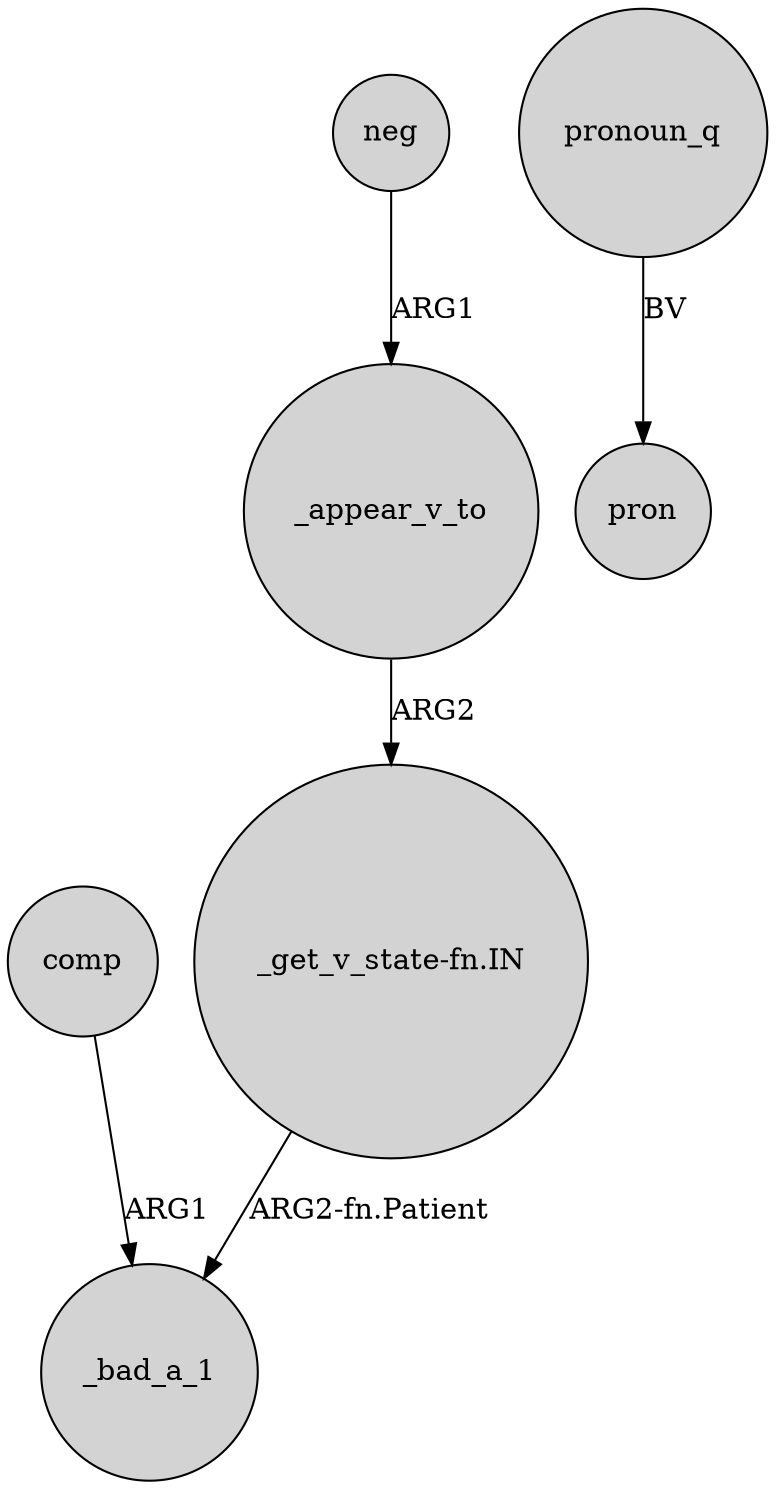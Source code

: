 digraph {
	node [shape=circle style=filled]
	"_get_v_state-fn.IN" -> _bad_a_1 [label="ARG2-fn.Patient"]
	comp -> _bad_a_1 [label=ARG1]
	neg -> _appear_v_to [label=ARG1]
	_appear_v_to -> "_get_v_state-fn.IN" [label=ARG2]
	pronoun_q -> pron [label=BV]
}
